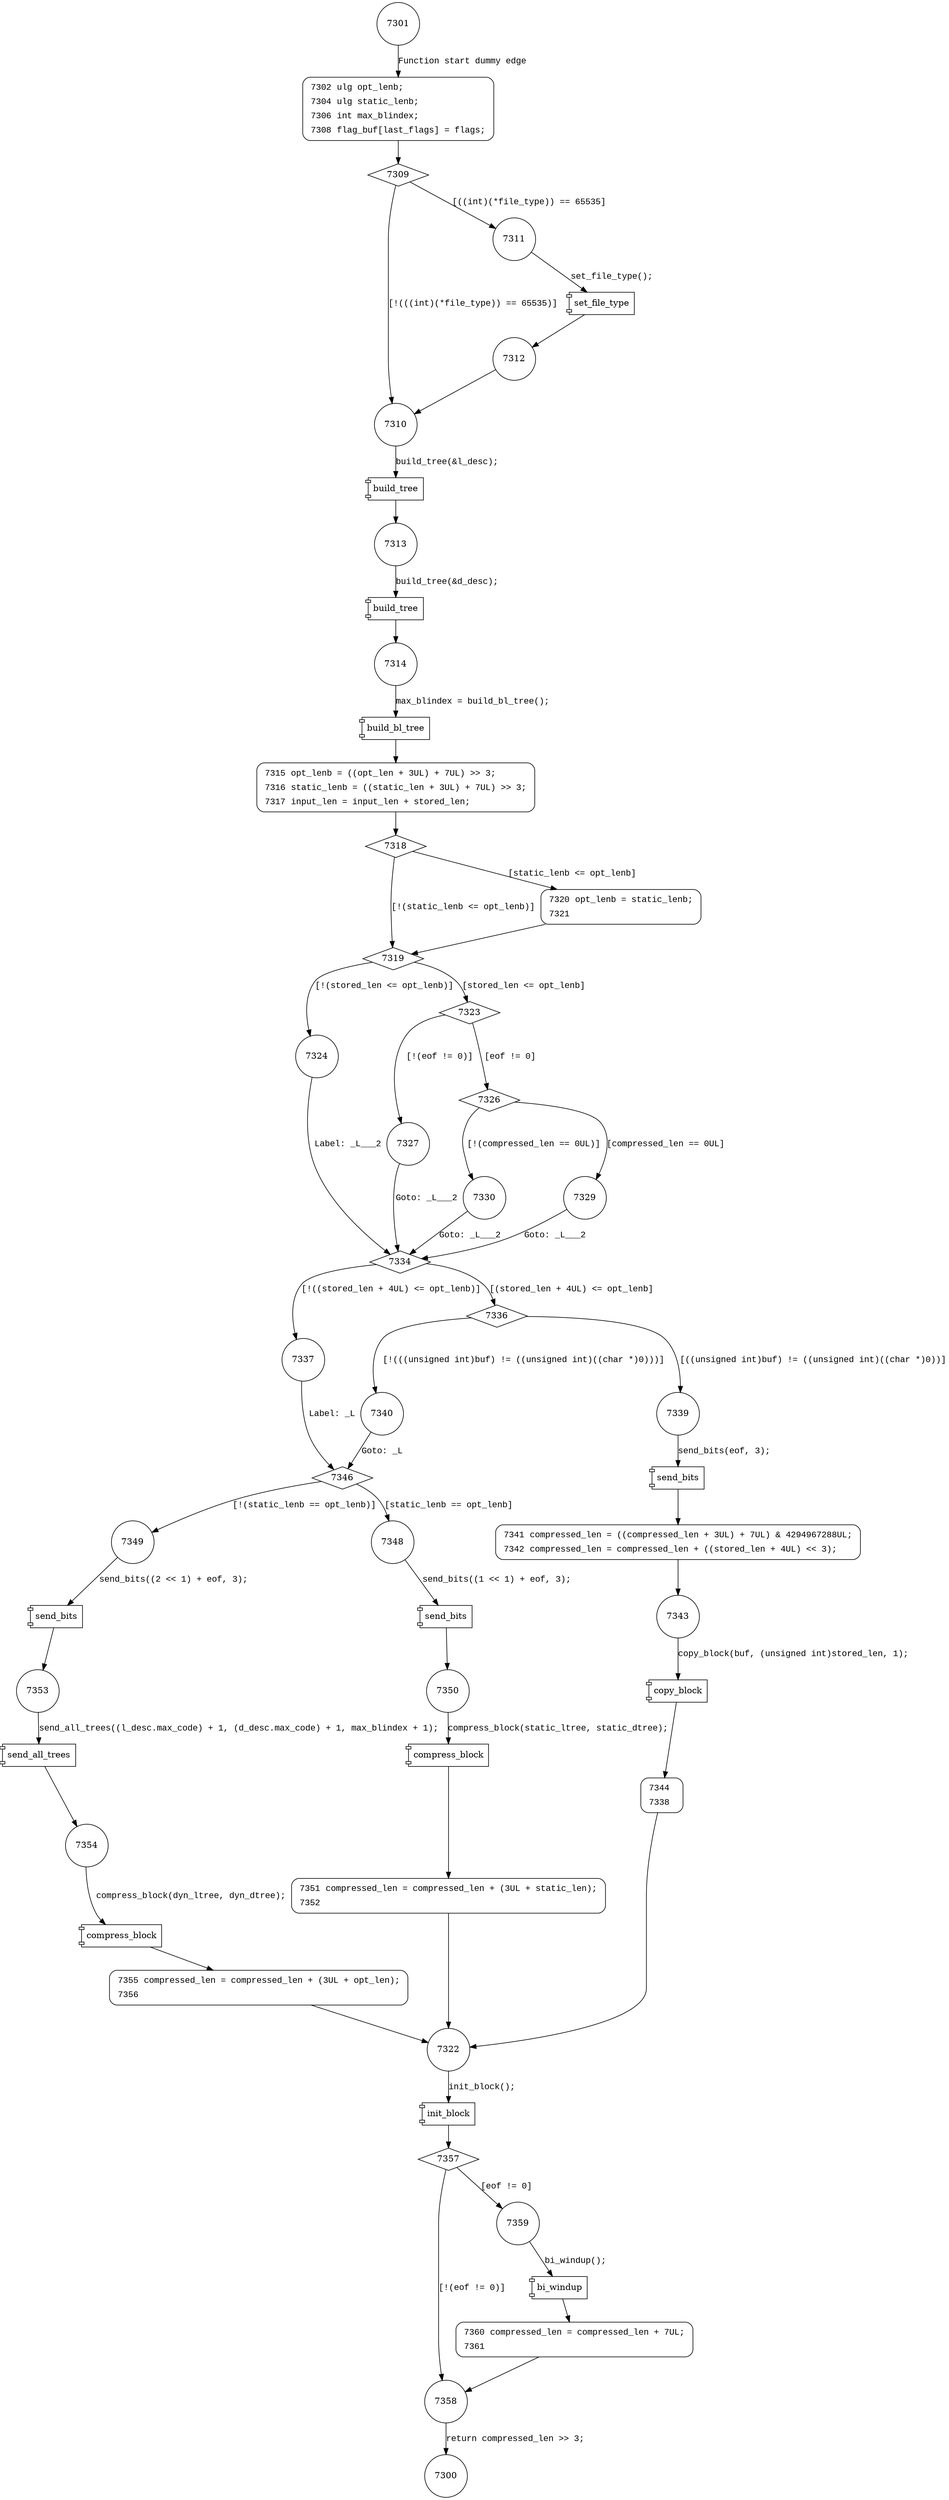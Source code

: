 digraph flush_block {
7301 [shape="circle"]
7302 [shape="circle"]
7309 [shape="diamond"]
7310 [shape="circle"]
7311 [shape="circle"]
7312 [shape="circle"]
7313 [shape="circle"]
7314 [shape="circle"]
7315 [shape="circle"]
7318 [shape="diamond"]
7319 [shape="diamond"]
7320 [shape="circle"]
7324 [shape="circle"]
7323 [shape="diamond"]
7327 [shape="circle"]
7326 [shape="diamond"]
7330 [shape="circle"]
7329 [shape="circle"]
7334 [shape="diamond"]
7337 [shape="circle"]
7336 [shape="diamond"]
7340 [shape="circle"]
7339 [shape="circle"]
7341 [shape="circle"]
7343 [shape="circle"]
7344 [shape="circle"]
7322 [shape="circle"]
7357 [shape="diamond"]
7358 [shape="circle"]
7359 [shape="circle"]
7360 [shape="circle"]
7300 [shape="circle"]
7346 [shape="diamond"]
7349 [shape="circle"]
7348 [shape="circle"]
7350 [shape="circle"]
7351 [shape="circle"]
7353 [shape="circle"]
7354 [shape="circle"]
7355 [shape="circle"]
7302 [style="filled,bold" penwidth="1" fillcolor="white" fontname="Courier New" shape="Mrecord" label=<<table border="0" cellborder="0" cellpadding="3" bgcolor="white"><tr><td align="right">7302</td><td align="left">ulg opt_lenb;</td></tr><tr><td align="right">7304</td><td align="left">ulg static_lenb;</td></tr><tr><td align="right">7306</td><td align="left">int max_blindex;</td></tr><tr><td align="right">7308</td><td align="left">flag_buf[last_flags] = flags;</td></tr></table>>]
7302 -> 7309[label=""]
7315 [style="filled,bold" penwidth="1" fillcolor="white" fontname="Courier New" shape="Mrecord" label=<<table border="0" cellborder="0" cellpadding="3" bgcolor="white"><tr><td align="right">7315</td><td align="left">opt_lenb = ((opt_len + 3UL) + 7UL) &gt;&gt; 3;</td></tr><tr><td align="right">7316</td><td align="left">static_lenb = ((static_len + 3UL) + 7UL) &gt;&gt; 3;</td></tr><tr><td align="right">7317</td><td align="left">input_len = input_len + stored_len;</td></tr></table>>]
7315 -> 7318[label=""]
7320 [style="filled,bold" penwidth="1" fillcolor="white" fontname="Courier New" shape="Mrecord" label=<<table border="0" cellborder="0" cellpadding="3" bgcolor="white"><tr><td align="right">7320</td><td align="left">opt_lenb = static_lenb;</td></tr><tr><td align="right">7321</td><td align="left"></td></tr></table>>]
7320 -> 7319[label=""]
7341 [style="filled,bold" penwidth="1" fillcolor="white" fontname="Courier New" shape="Mrecord" label=<<table border="0" cellborder="0" cellpadding="3" bgcolor="white"><tr><td align="right">7341</td><td align="left">compressed_len = ((compressed_len + 3UL) + 7UL) &amp; 4294967288UL;</td></tr><tr><td align="right">7342</td><td align="left">compressed_len = compressed_len + ((stored_len + 4UL) &lt;&lt; 3);</td></tr></table>>]
7341 -> 7343[label=""]
7344 [style="filled,bold" penwidth="1" fillcolor="white" fontname="Courier New" shape="Mrecord" label=<<table border="0" cellborder="0" cellpadding="3" bgcolor="white"><tr><td align="right">7344</td><td align="left"></td></tr><tr><td align="right">7338</td><td align="left"></td></tr></table>>]
7344 -> 7322[label=""]
7360 [style="filled,bold" penwidth="1" fillcolor="white" fontname="Courier New" shape="Mrecord" label=<<table border="0" cellborder="0" cellpadding="3" bgcolor="white"><tr><td align="right">7360</td><td align="left">compressed_len = compressed_len + 7UL;</td></tr><tr><td align="right">7361</td><td align="left"></td></tr></table>>]
7360 -> 7358[label=""]
7351 [style="filled,bold" penwidth="1" fillcolor="white" fontname="Courier New" shape="Mrecord" label=<<table border="0" cellborder="0" cellpadding="3" bgcolor="white"><tr><td align="right">7351</td><td align="left">compressed_len = compressed_len + (3UL + static_len);</td></tr><tr><td align="right">7352</td><td align="left"></td></tr></table>>]
7351 -> 7322[label=""]
7355 [style="filled,bold" penwidth="1" fillcolor="white" fontname="Courier New" shape="Mrecord" label=<<table border="0" cellborder="0" cellpadding="3" bgcolor="white"><tr><td align="right">7355</td><td align="left">compressed_len = compressed_len + (3UL + opt_len);</td></tr><tr><td align="right">7356</td><td align="left"></td></tr></table>>]
7355 -> 7322[label=""]
7301 -> 7302 [label="Function start dummy edge" fontname="Courier New"]
7309 -> 7310 [label="[!(((int)(*file_type)) == 65535)]" fontname="Courier New"]
7309 -> 7311 [label="[((int)(*file_type)) == 65535]" fontname="Courier New"]
100120 [shape="component" label="set_file_type"]
7311 -> 100120 [label="set_file_type();" fontname="Courier New"]
100120 -> 7312 [label="" fontname="Courier New"]
100121 [shape="component" label="build_tree"]
7310 -> 100121 [label="build_tree(&l_desc);" fontname="Courier New"]
100121 -> 7313 [label="" fontname="Courier New"]
100122 [shape="component" label="build_tree"]
7313 -> 100122 [label="build_tree(&d_desc);" fontname="Courier New"]
100122 -> 7314 [label="" fontname="Courier New"]
100123 [shape="component" label="build_bl_tree"]
7314 -> 100123 [label="max_blindex = build_bl_tree();" fontname="Courier New"]
100123 -> 7315 [label="" fontname="Courier New"]
7318 -> 7319 [label="[!(static_lenb <= opt_lenb)]" fontname="Courier New"]
7318 -> 7320 [label="[static_lenb <= opt_lenb]" fontname="Courier New"]
7319 -> 7324 [label="[!(stored_len <= opt_lenb)]" fontname="Courier New"]
7319 -> 7323 [label="[stored_len <= opt_lenb]" fontname="Courier New"]
7323 -> 7327 [label="[!(eof != 0)]" fontname="Courier New"]
7323 -> 7326 [label="[eof != 0]" fontname="Courier New"]
7326 -> 7330 [label="[!(compressed_len == 0UL)]" fontname="Courier New"]
7326 -> 7329 [label="[compressed_len == 0UL]" fontname="Courier New"]
7334 -> 7337 [label="[!((stored_len + 4UL) <= opt_lenb)]" fontname="Courier New"]
7334 -> 7336 [label="[(stored_len + 4UL) <= opt_lenb]" fontname="Courier New"]
7336 -> 7340 [label="[!(((unsigned int)buf) != ((unsigned int)((char *)0)))]" fontname="Courier New"]
7336 -> 7339 [label="[((unsigned int)buf) != ((unsigned int)((char *)0))]" fontname="Courier New"]
100124 [shape="component" label="send_bits"]
7339 -> 100124 [label="send_bits(eof, 3);" fontname="Courier New"]
100124 -> 7341 [label="" fontname="Courier New"]
100125 [shape="component" label="copy_block"]
7343 -> 100125 [label="copy_block(buf, (unsigned int)stored_len, 1);" fontname="Courier New"]
100125 -> 7344 [label="" fontname="Courier New"]
100126 [shape="component" label="init_block"]
7322 -> 100126 [label="init_block();" fontname="Courier New"]
100126 -> 7357 [label="" fontname="Courier New"]
7357 -> 7358 [label="[!(eof != 0)]" fontname="Courier New"]
7357 -> 7359 [label="[eof != 0]" fontname="Courier New"]
100127 [shape="component" label="bi_windup"]
7359 -> 100127 [label="bi_windup();" fontname="Courier New"]
100127 -> 7360 [label="" fontname="Courier New"]
7358 -> 7300 [label="return compressed_len >> 3;" fontname="Courier New"]
7346 -> 7349 [label="[!(static_lenb == opt_lenb)]" fontname="Courier New"]
7346 -> 7348 [label="[static_lenb == opt_lenb]" fontname="Courier New"]
100128 [shape="component" label="send_bits"]
7348 -> 100128 [label="send_bits((1 << 1) + eof, 3);" fontname="Courier New"]
100128 -> 7350 [label="" fontname="Courier New"]
100129 [shape="component" label="compress_block"]
7350 -> 100129 [label="compress_block(static_ltree, static_dtree);" fontname="Courier New"]
100129 -> 7351 [label="" fontname="Courier New"]
100130 [shape="component" label="send_bits"]
7349 -> 100130 [label="send_bits((2 << 1) + eof, 3);" fontname="Courier New"]
100130 -> 7353 [label="" fontname="Courier New"]
100131 [shape="component" label="send_all_trees"]
7353 -> 100131 [label="send_all_trees((l_desc.max_code) + 1, (d_desc.max_code) + 1, max_blindex + 1);" fontname="Courier New"]
100131 -> 7354 [label="" fontname="Courier New"]
100132 [shape="component" label="compress_block"]
7354 -> 100132 [label="compress_block(dyn_ltree, dyn_dtree);" fontname="Courier New"]
100132 -> 7355 [label="" fontname="Courier New"]
7337 -> 7346 [label="Label: _L" fontname="Courier New"]
7327 -> 7334 [label="Goto: _L___2" fontname="Courier New"]
7312 -> 7310 [label="" fontname="Courier New"]
7329 -> 7334 [label="Goto: _L___2" fontname="Courier New"]
7340 -> 7346 [label="Goto: _L" fontname="Courier New"]
7330 -> 7334 [label="Goto: _L___2" fontname="Courier New"]
7324 -> 7334 [label="Label: _L___2" fontname="Courier New"]
}